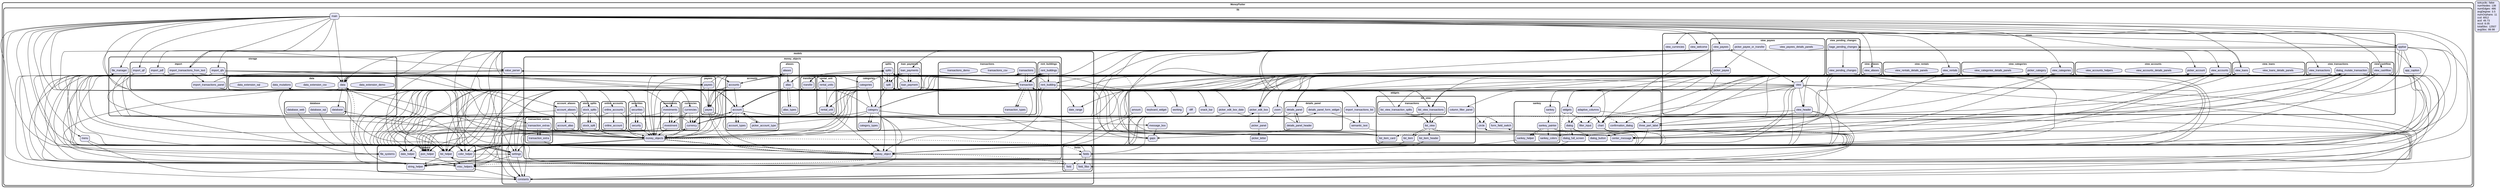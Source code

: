 digraph "" {
  graph [style=rounded fontname="Arial Black" fontsize=13 penwidth=2.6];
  node [shape=rect style="filled,rounded" fontname=Arial fontsize=15 fillcolor=Lavender penwidth=1.3];
  edge [penwidth=1.3];
  "/lib/menu.dart" [label="menu"];
  "/lib/models/date_range.dart" [label="date_range"];
  "/lib/models/money_objects/securities/securities.dart" [label="securities"];
  "/lib/models/money_objects/securities/security.dart" [label="security"];
  "/lib/models/money_objects/currencies/currencies.dart" [label="currencies"];
  "/lib/models/money_objects/currencies/currency.dart" [label="currency"];
  "/lib/models/money_objects/online_accounts/online_accounts.dart" [label="online_accounts"];
  "/lib/models/money_objects/online_accounts/online_account.dart" [label="online_account"];
  "/lib/models/money_objects/payees/payees.dart" [label="payees"];
  "/lib/models/money_objects/payees/payee.dart" [label="payee"];
  "/lib/models/money_objects/transaction_extras/transaction_extras.dart" [label="transaction_extras"];
  "/lib/models/money_objects/transaction_extras/transaction_extra.dart" [label="transaction_extra"];
  "/lib/models/money_objects/stock_splits/stock_split.dart" [label="stock_split"];
  "/lib/models/money_objects/stock_splits/stock_splits.dart" [label="stock_splits"];
  "/lib/models/money_objects/account_aliases/account_alias.dart" [label="account_alias"];
  "/lib/models/money_objects/account_aliases/account_aliases.dart" [label="account_aliases"];
  "/lib/models/money_objects/rent_buildings/rent_building.dart" [label="rent_building"];
  "/lib/models/money_objects/rent_buildings/rent_buildings.dart" [label="rent_buildings"];
  "/lib/models/money_objects/transfers/transfer.dart" [label="transfer"];
  "/lib/models/money_objects/loan_payments/loan_payment.dart" [label="loan_payment"];
  "/lib/models/money_objects/loan_payments/loan_payments.dart" [label="loan_payments"];
  "/lib/models/money_objects/money_objects.dart" [label="money_objects"];
  "/lib/models/money_objects/transactions/transactions.dart" [label="transactions"];
  "/lib/models/money_objects/transactions/transactions_csv.dart" [label="transactions_csv" shape=octagon];
  "/lib/models/money_objects/transactions/transactions_demo.dart" [label="transactions_demo" shape=octagon];
  "/lib/models/money_objects/transactions/transaction_types.dart" [label="transaction_types"];
  "/lib/models/money_objects/transactions/transaction.dart" [label="transaction"];
  "/lib/models/money_objects/accounts/accounts.dart" [label="accounts"];
  "/lib/models/money_objects/accounts/account.dart" [label="account"];
  "/lib/models/money_objects/accounts/picker_account_type.dart" [label="picker_account_type"];
  "/lib/models/money_objects/accounts/account_types.dart" [label="account_types"];
  "/lib/models/money_objects/aliases/alias.dart" [label="alias"];
  "/lib/models/money_objects/aliases/alias_types.dart" [label="alias_types"];
  "/lib/models/money_objects/aliases/aliases.dart" [label="aliases"];
  "/lib/models/money_objects/categories/category.dart" [label="category"];
  "/lib/models/money_objects/categories/category_types.dart" [label="category_types"];
  "/lib/models/money_objects/categories/categories.dart" [label="categories"];
  "/lib/models/money_objects/money_object.dart" [label="money_object"];
  "/lib/models/money_objects/rental_unit/rental_units.dart" [label="rental_units"];
  "/lib/models/money_objects/rental_unit/rental_unit.dart" [label="rental_unit"];
  "/lib/models/money_objects/splits/split.dart" [label="split"];
  "/lib/models/money_objects/splits/splits.dart" [label="splits"];
  "/lib/models/money_objects/investments/investments.dart" [label="investments"];
  "/lib/models/money_objects/investments/investment.dart" [label="investment"];
  "/lib/models/fields/field_filter.dart" [label="field_filter"];
  "/lib/models/fields/fields.dart" [label="fields"];
  "/lib/models/fields/field.dart" [label="field"];
  "/lib/models/value_parser.dart" [label="value_parser"];
  "/lib/models/constants.dart" [label="constants"];
  "/lib/models/settings.dart" [label="settings"];
  "/lib/storage/file_manager.dart" [label="file_manager"];
  "/lib/storage/database/database.dart" [label="database"];
  "/lib/storage/database/database_web.dart" [label="database_web"];
  "/lib/storage/database/database_sql.dart" [label="database_sql"];
  "/lib/storage/import/import_transactions_from_text.dart" [label="import_transactions_from_text"];
  "/lib/storage/import/import_pdf.dart" [label="import_pdf"];
  "/lib/storage/import/import_transactions_panel.dart" [label="import_transactions_panel"];
  "/lib/storage/import/import_qif.dart" [label="import_qif"];
  "/lib/storage/import/import_qfx.dart" [label="import_qfx"];
  "/lib/storage/data/data_extension_demo.dart" [label="data_extension_demo" shape=octagon];
  "/lib/storage/data/data.dart" [label="data"];
  "/lib/storage/data/data_extension_csv.dart" [label="data_extension_csv" shape=octagon];
  "/lib/storage/data/data_mutations.dart" [label="data_mutations"];
  "/lib/storage/data/data_extension_sql.dart" [label="data_extension_sql" shape=octagon];
  "/lib/main.dart" [label="main"];
  "/lib/app_caption.dart" [label="app_caption"];
  "/lib/views/view_loans/view_loans_details_panels.dart" [label="view_loans_details_panels" shape=octagon];
  "/lib/views/view_loans/view_loans.dart" [label="view_loans"];
  "/lib/views/view_accounts/picker_account.dart" [label="picker_account"];
  "/lib/views/view_accounts/view_accounts.dart" [label="view_accounts"];
  "/lib/views/view_accounts/view_accounts_details_panels.dart" [label="view_accounts_details_panels" shape=octagon];
  "/lib/views/view_accounts/view_accounts_helpers.dart" [label="view_accounts_helpers" shape=octagon];
  "/lib/views/view_aliases/view_aliases.dart" [label="view_aliases"];
  "/lib/views/view_transactions/dialog_mutate_transaction.dart" [label="dialog_mutate_transaction"];
  "/lib/views/view_transactions/view_transactions.dart" [label="view_transactions"];
  "/lib/views/view_welcome.dart" [label="view_welcome"];
  "/lib/views/view_payees/view_payees_details_panels.dart" [label="view_payees_details_panels" shape=octagon];
  "/lib/views/view_payees/view_payees.dart" [label="view_payees"];
  "/lib/views/view_payees/picker_payee_or_transfer.dart" [label="picker_payee_or_transfer"];
  "/lib/views/view_payees/picker_payee.dart" [label="picker_payee"];
  "/lib/views/view_pending_changes/view_pending_changes.dart" [label="view_pending_changes"];
  "/lib/views/view_pending_changes/bage_pending_changes.dart" [label="bage_pending_changes"];
  "/lib/views/view_header.dart" [label="view_header"];
  "/lib/views/view.dart" [label="view"];
  "/lib/views/view_categories/view_categories.dart" [label="view_categories"];
  "/lib/views/view_categories/picker_category.dart" [label="picker_category"];
  "/lib/views/view_categories/view_categories_details_panels.dart" [label="view_categories_details_panels" shape=octagon];
  "/lib/views/view_currencies.dart" [label="view_currencies"];
  "/lib/views/view_cashflow/view_cashflow.dart" [label="view_cashflow"];
  "/lib/views/view_rentals/view_rentals.dart" [label="view_rentals"];
  "/lib/views/view_rentals/view_rentals_details_panels.dart" [label="view_rentals_details_panels" shape=octagon];
  "/lib/helpers/string_helper.dart" [label="string_helper"];
  "/lib/helpers/json_helper.dart" [label="json_helper"];
  "/lib/helpers/date_helper.dart" [label="date_helper"];
  "/lib/helpers/list_helper.dart" [label="list_helper"];
  "/lib/helpers/file_systems.dart" [label="file_systems"];
  "/lib/helpers/color_helper.dart" [label="color_helper"];
  "/lib/helpers/misc_helpers.dart" [label="misc_helpers"];
  "/lib/widgets/details_panel/details_panel.dart" [label="details_panel"];
  "/lib/widgets/details_panel/details_panel_header.dart" [label="details_panel_header"];
  "/lib/widgets/details_panel/details_panel_form_widget.dart" [label="details_panel_form_widget"];
  "/lib/widgets/zoom.dart" [label="zoom"];
  "/lib/widgets/adaptive_columns.dart" [label="adaptive_columns"];
  "/lib/widgets/widgets.dart" [label="widgets"];
  "/lib/widgets/sankey/sankey_painter.dart" [label="sankey_painter"];
  "/lib/widgets/sankey/sankey.dart" [label="sankey"];
  "/lib/widgets/sankey/sankey_helper.dart" [label="sankey_helper"];
  "/lib/widgets/sankey/sankey_colors.dart" [label="sankey_colors"];
  "/lib/widgets/picker_edit_box_date.dart" [label="picker_edit_box_date"];
  "/lib/widgets/working.dart" [label="working"];
  "/lib/widgets/center_message.dart" [label="center_message"];
  "/lib/widgets/snack_bar.dart" [label="snack_bar"];
  "/lib/widgets/dialog.dart" [label="dialog"];
  "/lib/widgets/gaps.dart" [label="gaps"];
  "/lib/widgets/message_box.dart" [label="message_box"];
  "/lib/widgets/import_transactions_list.dart" [label="import_transactions_list"];
  "/lib/widgets/semantic_text.dart" [label="semantic_text"];
  "/lib/widgets/amount.dart" [label="amount"];
  "/lib/widgets/dialog_button.dart" [label="dialog_button"];
  "/lib/widgets/picker_letter.dart" [label="picker_letter"];
  "/lib/widgets/picker_edit_box.dart" [label="picker_edit_box"];
  "/lib/widgets/chart.dart" [label="chart"];
  "/lib/widgets/circle.dart" [label="circle"];
  "/lib/widgets/keyboard_widget.dart" [label="keyboard_widget"];
  "/lib/widgets/diff.dart" [label="diff"];
  "/lib/widgets/filter_input.dart" [label="filter_input"];
  "/lib/widgets/three_part_label.dart" [label="three_part_label"];
  "/lib/widgets/form_field_switch.dart" [label="form_field_switch"];
  "/lib/widgets/picker_panel.dart" [label="picker_panel"];
  "/lib/widgets/list_view/list_view.dart" [label="list_view"];
  "/lib/widgets/list_view/list_item_header.dart" [label="list_item_header"];
  "/lib/widgets/list_view/column_filter_panel.dart" [label="column_filter_panel"];
  "/lib/widgets/list_view/list_item_card.dart" [label="list_item_card"];
  "/lib/widgets/list_view/list_item.dart" [label="list_item"];
  "/lib/widgets/list_view/transactions/list_view_transactions.dart" [label="list_view_transactions"];
  "/lib/widgets/list_view/transactions/list_view_transaction_splits.dart" [label="list_view_transaction_splits"];
  "/lib/widgets/dialog_full_screen.dart" [label="dialog_full_screen"];
  "/lib/widgets/confirmation_dialog.dart" [label="confirmation_dialog"];
  "/lib/appbar.dart" [label="appbar"];
  subgraph "cluster~" {
    label="MoneyFlutter";
    subgraph "cluster~/lib" {
      label="lib";
      "/lib/menu.dart";
      "/lib/main.dart";
      "/lib/app_caption.dart";
      "/lib/appbar.dart";
      subgraph "cluster~/lib/models" {
        label="models";
        "/lib/models/date_range.dart";
        "/lib/models/value_parser.dart";
        "/lib/models/constants.dart";
        "/lib/models/settings.dart";
        subgraph "cluster~/lib/models/money_objects" {
          label="money_objects";
          "/lib/models/money_objects/money_objects.dart";
          "/lib/models/money_objects/money_object.dart";
          subgraph "cluster~/lib/models/money_objects/securities" {
            label="securities";
            "/lib/models/money_objects/securities/securities.dart";
            "/lib/models/money_objects/securities/security.dart";
          }
          subgraph "cluster~/lib/models/money_objects/currencies" {
            label="currencies";
            "/lib/models/money_objects/currencies/currencies.dart";
            "/lib/models/money_objects/currencies/currency.dart";
          }
          subgraph "cluster~/lib/models/money_objects/online_accounts" {
            label="online_accounts";
            "/lib/models/money_objects/online_accounts/online_accounts.dart";
            "/lib/models/money_objects/online_accounts/online_account.dart";
          }
          subgraph "cluster~/lib/models/money_objects/payees" {
            label="payees";
            "/lib/models/money_objects/payees/payees.dart";
            "/lib/models/money_objects/payees/payee.dart";
          }
          subgraph "cluster~/lib/models/money_objects/transaction_extras" {
            label="transaction_extras";
            "/lib/models/money_objects/transaction_extras/transaction_extras.dart";
            "/lib/models/money_objects/transaction_extras/transaction_extra.dart";
          }
          subgraph "cluster~/lib/models/money_objects/stock_splits" {
            label="stock_splits";
            "/lib/models/money_objects/stock_splits/stock_split.dart";
            "/lib/models/money_objects/stock_splits/stock_splits.dart";
          }
          subgraph "cluster~/lib/models/money_objects/account_aliases" {
            label="account_aliases";
            "/lib/models/money_objects/account_aliases/account_alias.dart";
            "/lib/models/money_objects/account_aliases/account_aliases.dart";
          }
          subgraph "cluster~/lib/models/money_objects/rent_buildings" {
            label="rent_buildings";
            "/lib/models/money_objects/rent_buildings/rent_building.dart";
            "/lib/models/money_objects/rent_buildings/rent_buildings.dart";
          }
          subgraph "cluster~/lib/models/money_objects/transfers" {
            label="transfers";
            "/lib/models/money_objects/transfers/transfer.dart";
          }
          subgraph "cluster~/lib/models/money_objects/loan_payments" {
            label="loan_payments";
            "/lib/models/money_objects/loan_payments/loan_payment.dart";
            "/lib/models/money_objects/loan_payments/loan_payments.dart";
          }
          subgraph "cluster~/lib/models/money_objects/transactions" {
            label="transactions";
            "/lib/models/money_objects/transactions/transactions.dart";
            "/lib/models/money_objects/transactions/transactions_csv.dart";
            "/lib/models/money_objects/transactions/transactions_demo.dart";
            "/lib/models/money_objects/transactions/transaction_types.dart";
            "/lib/models/money_objects/transactions/transaction.dart";
          }
          subgraph "cluster~/lib/models/money_objects/accounts" {
            label="accounts";
            "/lib/models/money_objects/accounts/accounts.dart";
            "/lib/models/money_objects/accounts/account.dart";
            "/lib/models/money_objects/accounts/picker_account_type.dart";
            "/lib/models/money_objects/accounts/account_types.dart";
          }
          subgraph "cluster~/lib/models/money_objects/aliases" {
            label="aliases";
            "/lib/models/money_objects/aliases/alias.dart";
            "/lib/models/money_objects/aliases/alias_types.dart";
            "/lib/models/money_objects/aliases/aliases.dart";
          }
          subgraph "cluster~/lib/models/money_objects/categories" {
            label="categories";
            "/lib/models/money_objects/categories/category.dart";
            "/lib/models/money_objects/categories/category_types.dart";
            "/lib/models/money_objects/categories/categories.dart";
          }
          subgraph "cluster~/lib/models/money_objects/rental_unit" {
            label="rental_unit";
            "/lib/models/money_objects/rental_unit/rental_units.dart";
            "/lib/models/money_objects/rental_unit/rental_unit.dart";
          }
          subgraph "cluster~/lib/models/money_objects/splits" {
            label="splits";
            "/lib/models/money_objects/splits/split.dart";
            "/lib/models/money_objects/splits/splits.dart";
          }
          subgraph "cluster~/lib/models/money_objects/investments" {
            label="investments";
            "/lib/models/money_objects/investments/investments.dart";
            "/lib/models/money_objects/investments/investment.dart";
          }
        }
        subgraph "cluster~/lib/models/fields" {
          label="fields";
          "/lib/models/fields/field_filter.dart";
          "/lib/models/fields/fields.dart";
          "/lib/models/fields/field.dart";
        }
      }
      subgraph "cluster~/lib/storage" {
        label="storage";
        "/lib/storage/file_manager.dart";
        subgraph "cluster~/lib/storage/database" {
          label="database";
          "/lib/storage/database/database.dart";
          "/lib/storage/database/database_web.dart";
          "/lib/storage/database/database_sql.dart";
        }
        subgraph "cluster~/lib/storage/import" {
          label="import";
          "/lib/storage/import/import_transactions_from_text.dart";
          "/lib/storage/import/import_pdf.dart";
          "/lib/storage/import/import_transactions_panel.dart";
          "/lib/storage/import/import_qif.dart";
          "/lib/storage/import/import_qfx.dart";
        }
        subgraph "cluster~/lib/storage/data" {
          label="data";
          "/lib/storage/data/data_extension_demo.dart";
          "/lib/storage/data/data.dart";
          "/lib/storage/data/data_extension_csv.dart";
          "/lib/storage/data/data_mutations.dart";
          "/lib/storage/data/data_extension_sql.dart";
        }
      }
      subgraph "cluster~/lib/views" {
        label="views";
        "/lib/views/view_welcome.dart";
        "/lib/views/view_header.dart";
        "/lib/views/view.dart";
        "/lib/views/view_currencies.dart";
        subgraph "cluster~/lib/views/view_loans" {
          label="view_loans";
          "/lib/views/view_loans/view_loans_details_panels.dart";
          "/lib/views/view_loans/view_loans.dart";
        }
        subgraph "cluster~/lib/views/view_accounts" {
          label="view_accounts";
          "/lib/views/view_accounts/picker_account.dart";
          "/lib/views/view_accounts/view_accounts.dart";
          "/lib/views/view_accounts/view_accounts_details_panels.dart";
          "/lib/views/view_accounts/view_accounts_helpers.dart";
        }
        subgraph "cluster~/lib/views/view_aliases" {
          label="view_aliases";
          "/lib/views/view_aliases/view_aliases.dart";
        }
        subgraph "cluster~/lib/views/view_transactions" {
          label="view_transactions";
          "/lib/views/view_transactions/dialog_mutate_transaction.dart";
          "/lib/views/view_transactions/view_transactions.dart";
        }
        subgraph "cluster~/lib/views/view_payees" {
          label="view_payees";
          "/lib/views/view_payees/view_payees_details_panels.dart";
          "/lib/views/view_payees/view_payees.dart";
          "/lib/views/view_payees/picker_payee_or_transfer.dart";
          "/lib/views/view_payees/picker_payee.dart";
        }
        subgraph "cluster~/lib/views/view_pending_changes" {
          label="view_pending_changes";
          "/lib/views/view_pending_changes/view_pending_changes.dart";
          "/lib/views/view_pending_changes/bage_pending_changes.dart";
        }
        subgraph "cluster~/lib/views/view_categories" {
          label="view_categories";
          "/lib/views/view_categories/view_categories.dart";
          "/lib/views/view_categories/picker_category.dart";
          "/lib/views/view_categories/view_categories_details_panels.dart";
        }
        subgraph "cluster~/lib/views/view_cashflow" {
          label="view_cashflow";
          "/lib/views/view_cashflow/view_cashflow.dart";
        }
        subgraph "cluster~/lib/views/view_rentals" {
          label="view_rentals";
          "/lib/views/view_rentals/view_rentals.dart";
          "/lib/views/view_rentals/view_rentals_details_panels.dart";
        }
      }
      subgraph "cluster~/lib/helpers" {
        label="helpers";
        "/lib/helpers/string_helper.dart";
        "/lib/helpers/json_helper.dart";
        "/lib/helpers/date_helper.dart";
        "/lib/helpers/list_helper.dart";
        "/lib/helpers/file_systems.dart";
        "/lib/helpers/color_helper.dart";
        "/lib/helpers/misc_helpers.dart";
      }
      subgraph "cluster~/lib/widgets" {
        label="widgets";
        "/lib/widgets/zoom.dart";
        "/lib/widgets/adaptive_columns.dart";
        "/lib/widgets/widgets.dart";
        "/lib/widgets/picker_edit_box_date.dart";
        "/lib/widgets/working.dart";
        "/lib/widgets/center_message.dart";
        "/lib/widgets/snack_bar.dart";
        "/lib/widgets/dialog.dart";
        "/lib/widgets/gaps.dart";
        "/lib/widgets/message_box.dart";
        "/lib/widgets/import_transactions_list.dart";
        "/lib/widgets/semantic_text.dart";
        "/lib/widgets/amount.dart";
        "/lib/widgets/dialog_button.dart";
        "/lib/widgets/picker_letter.dart";
        "/lib/widgets/picker_edit_box.dart";
        "/lib/widgets/chart.dart";
        "/lib/widgets/circle.dart";
        "/lib/widgets/keyboard_widget.dart";
        "/lib/widgets/diff.dart";
        "/lib/widgets/filter_input.dart";
        "/lib/widgets/three_part_label.dart";
        "/lib/widgets/form_field_switch.dart";
        "/lib/widgets/picker_panel.dart";
        "/lib/widgets/dialog_full_screen.dart";
        "/lib/widgets/confirmation_dialog.dart";
        subgraph "cluster~/lib/widgets/details_panel" {
          label="details_panel";
          "/lib/widgets/details_panel/details_panel.dart";
          "/lib/widgets/details_panel/details_panel_header.dart";
          "/lib/widgets/details_panel/details_panel_form_widget.dart";
        }
        subgraph "cluster~/lib/widgets/sankey" {
          label="sankey";
          "/lib/widgets/sankey/sankey_painter.dart";
          "/lib/widgets/sankey/sankey.dart";
          "/lib/widgets/sankey/sankey_helper.dart";
          "/lib/widgets/sankey/sankey_colors.dart";
        }
        subgraph "cluster~/lib/widgets/list_view" {
          label="list_view";
          "/lib/widgets/list_view/list_view.dart";
          "/lib/widgets/list_view/list_item_header.dart";
          "/lib/widgets/list_view/column_filter_panel.dart";
          "/lib/widgets/list_view/list_item_card.dart";
          "/lib/widgets/list_view/list_item.dart";
          subgraph "cluster~/lib/widgets/list_view/transactions" {
            label="transactions";
            "/lib/widgets/list_view/transactions/list_view_transactions.dart";
            "/lib/widgets/list_view/transactions/list_view_transaction_splits.dart";
          }
        }
      }
    }
  }
  "/lib/menu.dart" -> "/lib/helpers/color_helper.dart";
  "/lib/menu.dart" -> "/lib/models/constants.dart";
  "/lib/menu.dart" -> "/lib/models/settings.dart";
  "/lib/models/money_objects/securities/securities.dart" -> "/lib/helpers/json_helper.dart";
  "/lib/models/money_objects/securities/securities.dart" -> "/lib/models/money_objects/money_objects.dart";
  "/lib/models/money_objects/securities/securities.dart" -> "/lib/models/money_objects/securities/security.dart";
  "/lib/models/money_objects/securities/securities.dart" -> "/lib/models/money_objects/securities/security.dart" [style=dashed];
  "/lib/models/money_objects/securities/security.dart" -> "/lib/helpers/json_helper.dart";
  "/lib/models/money_objects/securities/security.dart" -> "/lib/models/money_objects/money_objects.dart";
  "/lib/models/money_objects/currencies/currencies.dart" -> "/lib/helpers/json_helper.dart";
  "/lib/models/money_objects/currencies/currencies.dart" -> "/lib/models/money_objects/currencies/currency.dart";
  "/lib/models/money_objects/currencies/currencies.dart" -> "/lib/models/money_objects/money_objects.dart";
  "/lib/models/money_objects/currencies/currencies.dart" -> "/lib/models/money_objects/currencies/currency.dart" [style=dashed];
  "/lib/models/money_objects/currencies/currency.dart" -> "/lib/helpers/string_helper.dart";
  "/lib/models/money_objects/currencies/currency.dart" -> "/lib/models/constants.dart";
  "/lib/models/money_objects/currencies/currency.dart" -> "/lib/storage/data/data.dart";
  "/lib/models/money_objects/currencies/currency.dart" -> "/lib/models/money_objects/money_objects.dart";
  "/lib/models/money_objects/online_accounts/online_accounts.dart" -> "/lib/helpers/json_helper.dart";
  "/lib/models/money_objects/online_accounts/online_accounts.dart" -> "/lib/models/money_objects/money_objects.dart";
  "/lib/models/money_objects/online_accounts/online_accounts.dart" -> "/lib/models/money_objects/online_accounts/online_account.dart";
  "/lib/models/money_objects/online_accounts/online_account.dart" -> "/lib/helpers/json_helper.dart";
  "/lib/models/money_objects/online_accounts/online_account.dart" -> "/lib/models/money_objects/money_objects.dart";
  "/lib/models/money_objects/payees/payees.dart" -> "/lib/helpers/list_helper.dart";
  "/lib/models/money_objects/payees/payees.dart" -> "/lib/models/money_objects/money_objects.dart";
  "/lib/models/money_objects/payees/payees.dart" -> "/lib/models/money_objects/payees/payee.dart";
  "/lib/models/money_objects/payees/payees.dart" -> "/lib/models/money_objects/transactions/transaction.dart";
  "/lib/models/money_objects/payees/payees.dart" -> "/lib/storage/data/data.dart";
  "/lib/models/money_objects/payees/payee.dart" -> "/lib/helpers/string_helper.dart";
  "/lib/models/money_objects/payees/payee.dart" -> "/lib/models/money_objects/currencies/currency.dart";
  "/lib/models/money_objects/payees/payee.dart" -> "/lib/models/money_objects/money_object.dart";
  "/lib/models/money_objects/payees/payee.dart" -> "/lib/widgets/list_view/list_item_card.dart";
  "/lib/models/money_objects/payees/payee.dart" -> "/lib/models/money_objects/money_object.dart" [style=dashed];
  "/lib/models/money_objects/transaction_extras/transaction_extras.dart" -> "/lib/helpers/json_helper.dart";
  "/lib/models/money_objects/transaction_extras/transaction_extras.dart" -> "/lib/models/money_objects/money_objects.dart";
  "/lib/models/money_objects/transaction_extras/transaction_extras.dart" -> "/lib/models/money_objects/transaction_extras/transaction_extra.dart";
  "/lib/models/money_objects/transaction_extras/transaction_extras.dart" -> "/lib/models/money_objects/transaction_extras/transaction_extra.dart" [style=dashed];
  "/lib/models/money_objects/transaction_extras/transaction_extra.dart" -> "/lib/models/money_objects/money_object.dart";
  "/lib/models/money_objects/stock_splits/stock_split.dart" -> "/lib/helpers/json_helper.dart";
  "/lib/models/money_objects/stock_splits/stock_split.dart" -> "/lib/models/money_objects/money_objects.dart";
  "/lib/models/money_objects/stock_splits/stock_splits.dart" -> "/lib/helpers/json_helper.dart";
  "/lib/models/money_objects/stock_splits/stock_splits.dart" -> "/lib/models/money_objects/stock_splits/stock_split.dart";
  "/lib/models/money_objects/stock_splits/stock_splits.dart" -> "/lib/models/money_objects/money_objects.dart";
  "/lib/models/money_objects/stock_splits/stock_splits.dart" -> "/lib/models/money_objects/stock_splits/stock_split.dart" [style=dashed];
  "/lib/models/money_objects/account_aliases/account_alias.dart" -> "/lib/helpers/json_helper.dart";
  "/lib/models/money_objects/account_aliases/account_alias.dart" -> "/lib/models/money_objects/money_objects.dart";
  "/lib/models/money_objects/account_aliases/account_aliases.dart" -> "/lib/helpers/json_helper.dart";
  "/lib/models/money_objects/account_aliases/account_aliases.dart" -> "/lib/models/money_objects/account_aliases/account_alias.dart";
  "/lib/models/money_objects/account_aliases/account_aliases.dart" -> "/lib/models/money_objects/money_objects.dart";
  "/lib/models/money_objects/rent_buildings/rent_building.dart" -> "/lib/helpers/date_helper.dart";
  "/lib/models/money_objects/rent_buildings/rent_building.dart" -> "/lib/storage/data/data.dart";
  "/lib/models/money_objects/rent_buildings/rent_building.dart" -> "/lib/models/money_objects/currencies/currency.dart";
  "/lib/models/money_objects/rent_buildings/rent_building.dart" -> "/lib/models/money_objects/rental_unit/rental_unit.dart";
  "/lib/models/money_objects/rent_buildings/rent_building.dart" -> "/lib/models/date_range.dart";
  "/lib/models/money_objects/rent_buildings/rent_building.dart" -> "/lib/models/money_objects/money_object.dart";
  "/lib/models/money_objects/rent_buildings/rent_building.dart" -> "/lib/widgets/list_view/list_item_card.dart";
  "/lib/models/money_objects/rent_buildings/rent_buildings.dart" -> "/lib/storage/data/data.dart";
  "/lib/models/money_objects/rent_buildings/rent_buildings.dart" -> "/lib/models/money_objects/money_objects.dart";
  "/lib/models/money_objects/rent_buildings/rent_buildings.dart" -> "/lib/models/money_objects/rent_buildings/rent_building.dart";
  "/lib/models/money_objects/rent_buildings/rent_buildings.dart" -> "/lib/models/money_objects/rental_unit/rental_unit.dart";
  "/lib/models/money_objects/rent_buildings/rent_buildings.dart" -> "/lib/models/money_objects/transactions/transaction.dart";
  "/lib/models/money_objects/transfers/transfer.dart" -> "/lib/models/money_objects/accounts/account.dart";
  "/lib/models/money_objects/transfers/transfer.dart" -> "/lib/models/money_objects/splits/splits.dart";
  "/lib/models/money_objects/transfers/transfer.dart" -> "/lib/models/money_objects/transactions/transaction.dart";
  "/lib/models/money_objects/loan_payments/loan_payment.dart" -> "/lib/helpers/date_helper.dart";
  "/lib/models/money_objects/loan_payments/loan_payment.dart" -> "/lib/models/money_objects/accounts/account.dart";
  "/lib/models/money_objects/loan_payments/loan_payment.dart" -> "/lib/models/money_objects/currencies/currency.dart";
  "/lib/models/money_objects/loan_payments/loan_payment.dart" -> "/lib/models/money_objects/money_objects.dart";
  "/lib/models/money_objects/loan_payments/loan_payment.dart" -> "/lib/storage/data/data.dart";
  "/lib/models/money_objects/loan_payments/loan_payment.dart" -> "/lib/widgets/list_view/list_item_card.dart";
  "/lib/models/money_objects/loan_payments/loan_payments.dart" -> "/lib/storage/data/data.dart";
  "/lib/models/money_objects/loan_payments/loan_payments.dart" -> "/lib/models/money_objects/accounts/account.dart";
  "/lib/models/money_objects/loan_payments/loan_payments.dart" -> "/lib/models/money_objects/loan_payments/loan_payment.dart";
  "/lib/models/money_objects/loan_payments/loan_payments.dart" -> "/lib/models/money_objects/money_objects.dart";
  "/lib/models/money_objects/loan_payments/loan_payments.dart" -> "/lib/models/money_objects/loan_payments/loan_payment.dart" [style=dashed];
  "/lib/models/money_objects/money_objects.dart" -> "/lib/helpers/list_helper.dart";
  "/lib/models/money_objects/money_objects.dart" -> "/lib/models/money_objects/money_object.dart";
  "/lib/models/money_objects/money_objects.dart" -> "/lib/models/settings.dart";
  "/lib/models/money_objects/money_objects.dart" -> "/lib/storage/data/data.dart";
  "/lib/models/money_objects/money_objects.dart" -> "/lib/storage/database/database.dart";
  "/lib/models/money_objects/money_objects.dart" -> "/lib/widgets/diff.dart";
  "/lib/models/money_objects/money_objects.dart" -> "/lib/models/fields/fields.dart" [style=dashed];
  "/lib/models/money_objects/money_objects.dart" -> "/lib/models/money_objects/money_object.dart" [style=dashed];
  "/lib/models/money_objects/transactions/transactions.dart" -> "/lib/models/money_objects/accounts/account.dart";
  "/lib/models/money_objects/transactions/transactions.dart" -> "/lib/models/money_objects/money_objects.dart";
  "/lib/models/money_objects/transactions/transactions.dart" -> "/lib/models/money_objects/splits/split.dart";
  "/lib/models/money_objects/transactions/transactions.dart" -> "/lib/models/money_objects/transactions/transaction.dart";
  "/lib/models/money_objects/transactions/transactions.dart" -> "/lib/models/money_objects/transfers/transfer.dart";
  "/lib/models/money_objects/transactions/transactions.dart" -> "/lib/storage/data/data.dart";
  "/lib/models/money_objects/transactions/transactions.dart" -> "/lib/models/money_objects/transactions/transaction.dart" [style=dashed];
  "/lib/models/money_objects/transactions/transaction.dart" -> "/lib/helpers/date_helper.dart";
  "/lib/models/money_objects/transactions/transaction.dart" -> "/lib/helpers/list_helper.dart";
  "/lib/models/money_objects/transactions/transaction.dart" -> "/lib/models/constants.dart";
  "/lib/models/money_objects/transactions/transaction.dart" -> "/lib/models/money_objects/accounts/account.dart";
  "/lib/models/money_objects/transactions/transaction.dart" -> "/lib/models/money_objects/categories/category.dart";
  "/lib/models/money_objects/transactions/transaction.dart" -> "/lib/models/money_objects/currencies/currency.dart";
  "/lib/models/money_objects/transactions/transaction.dart" -> "/lib/models/money_objects/investments/investment.dart";
  "/lib/models/money_objects/transactions/transaction.dart" -> "/lib/models/money_objects/investments/investments.dart";
  "/lib/models/money_objects/transactions/transaction.dart" -> "/lib/models/money_objects/payees/payee.dart";
  "/lib/models/money_objects/transactions/transaction.dart" -> "/lib/models/money_objects/transactions/transaction_types.dart";
  "/lib/models/money_objects/transactions/transaction.dart" -> "/lib/models/money_objects/transfers/transfer.dart";
  "/lib/models/money_objects/transactions/transaction.dart" -> "/lib/storage/data/data.dart";
  "/lib/models/money_objects/transactions/transaction.dart" -> "/lib/views/view_categories/picker_category.dart";
  "/lib/models/money_objects/transactions/transaction.dart" -> "/lib/views/view_payees/picker_payee_or_transfer.dart";
  "/lib/models/money_objects/transactions/transaction.dart" -> "/lib/widgets/list_view/list_item_card.dart";
  "/lib/models/money_objects/transactions/transaction.dart" -> "/lib/widgets/picker_edit_box_date.dart";
  "/lib/models/money_objects/transactions/transaction.dart" -> "/lib/models/money_objects/transactions/transaction_types.dart" [style=dashed];
  "/lib/models/money_objects/accounts/accounts.dart" -> "/lib/helpers/list_helper.dart";
  "/lib/models/money_objects/accounts/accounts.dart" -> "/lib/helpers/string_helper.dart";
  "/lib/models/money_objects/accounts/accounts.dart" -> "/lib/models/constants.dart";
  "/lib/models/money_objects/accounts/accounts.dart" -> "/lib/models/money_objects/accounts/account.dart";
  "/lib/models/money_objects/accounts/accounts.dart" -> "/lib/models/money_objects/money_objects.dart";
  "/lib/models/money_objects/accounts/accounts.dart" -> "/lib/models/money_objects/transactions/transaction.dart";
  "/lib/models/money_objects/accounts/accounts.dart" -> "/lib/models/settings.dart";
  "/lib/models/money_objects/accounts/accounts.dart" -> "/lib/storage/data/data.dart";
  "/lib/models/money_objects/accounts/account.dart" -> "/lib/helpers/date_helper.dart";
  "/lib/models/money_objects/accounts/account.dart" -> "/lib/helpers/list_helper.dart";
  "/lib/models/money_objects/accounts/account.dart" -> "/lib/models/constants.dart";
  "/lib/models/money_objects/accounts/account.dart" -> "/lib/models/money_objects/accounts/account_types.dart";
  "/lib/models/money_objects/accounts/account.dart" -> "/lib/models/money_objects/accounts/picker_account_type.dart";
  "/lib/models/money_objects/accounts/account.dart" -> "/lib/models/money_objects/currencies/currency.dart";
  "/lib/models/money_objects/accounts/account.dart" -> "/lib/models/money_objects/money_object.dart";
  "/lib/models/money_objects/accounts/account.dart" -> "/lib/storage/data/data.dart";
  "/lib/models/money_objects/accounts/account.dart" -> "/lib/widgets/list_view/list_item_card.dart";
  "/lib/models/money_objects/accounts/account.dart" -> "/lib/models/money_objects/accounts/account_types.dart" [style=dashed];
  "/lib/models/money_objects/accounts/picker_account_type.dart" -> "/lib/models/money_objects/accounts/account.dart";
  "/lib/models/money_objects/accounts/picker_account_type.dart" -> "/lib/widgets/picker_edit_box.dart";
  "/lib/models/money_objects/aliases/alias.dart" -> "/lib/helpers/json_helper.dart";
  "/lib/models/money_objects/aliases/alias.dart" -> "/lib/helpers/string_helper.dart";
  "/lib/models/money_objects/aliases/alias.dart" -> "/lib/models/money_objects/aliases/alias_types.dart";
  "/lib/models/money_objects/aliases/alias.dart" -> "/lib/models/money_objects/payees/payee.dart";
  "/lib/models/money_objects/aliases/alias.dart" -> "/lib/widgets/list_view/list_item_card.dart";
  "/lib/models/money_objects/aliases/alias.dart" -> "/lib/models/money_objects/aliases/alias_types.dart" [style=dashed];
  "/lib/models/money_objects/aliases/aliases.dart" -> "/lib/storage/data/data.dart";
  "/lib/models/money_objects/aliases/aliases.dart" -> "/lib/models/money_objects/aliases/alias.dart";
  "/lib/models/money_objects/aliases/aliases.dart" -> "/lib/models/money_objects/money_objects.dart";
  "/lib/models/money_objects/aliases/aliases.dart" -> "/lib/models/money_objects/payees/payee.dart";
  "/lib/models/money_objects/categories/category.dart" -> "/lib/helpers/color_helper.dart";
  "/lib/models/money_objects/categories/category.dart" -> "/lib/helpers/list_helper.dart";
  "/lib/models/money_objects/categories/category.dart" -> "/lib/storage/data/data.dart";
  "/lib/models/money_objects/categories/category.dart" -> "/lib/models/money_objects/categories/category_types.dart";
  "/lib/models/money_objects/categories/category.dart" -> "/lib/models/money_objects/currencies/currency.dart";
  "/lib/models/money_objects/categories/category.dart" -> "/lib/models/money_objects/money_object.dart";
  "/lib/models/money_objects/categories/category.dart" -> "/lib/widgets/circle.dart";
  "/lib/models/money_objects/categories/category.dart" -> "/lib/widgets/list_view/list_item_card.dart";
  "/lib/models/money_objects/categories/category.dart" -> "/lib/models/money_objects/categories/category_types.dart" [style=dashed];
  "/lib/models/money_objects/categories/categories.dart" -> "/lib/helpers/list_helper.dart";
  "/lib/models/money_objects/categories/categories.dart" -> "/lib/storage/data/data.dart";
  "/lib/models/money_objects/categories/categories.dart" -> "/lib/models/money_objects/categories/category.dart";
  "/lib/models/money_objects/categories/categories.dart" -> "/lib/models/money_objects/money_objects.dart";
  "/lib/models/money_objects/categories/categories.dart" -> "/lib/models/money_objects/transactions/transaction.dart";
  "/lib/models/money_objects/money_object.dart" -> "/lib/helpers/json_helper.dart";
  "/lib/models/money_objects/money_object.dart" -> "/lib/models/fields/fields.dart";
  "/lib/models/money_objects/money_object.dart" -> "/lib/storage/data/data.dart";
  "/lib/models/money_objects/money_object.dart" -> "/lib/helpers/misc_helpers.dart" [style=dashed];
  "/lib/models/money_objects/money_object.dart" -> "/lib/models/fields/field.dart" [style=dashed];
  "/lib/models/money_objects/rental_unit/rental_units.dart" -> "/lib/helpers/json_helper.dart";
  "/lib/models/money_objects/rental_unit/rental_units.dart" -> "/lib/models/money_objects/money_objects.dart";
  "/lib/models/money_objects/rental_unit/rental_units.dart" -> "/lib/models/money_objects/rental_unit/rental_unit.dart";
  "/lib/models/money_objects/rental_unit/rental_unit.dart" -> "/lib/helpers/json_helper.dart";
  "/lib/models/money_objects/rental_unit/rental_unit.dart" -> "/lib/models/money_objects/money_object.dart";
  "/lib/models/money_objects/splits/split.dart" -> "/lib/storage/data/data.dart";
  "/lib/models/money_objects/splits/split.dart" -> "/lib/models/money_objects/categories/category.dart";
  "/lib/models/money_objects/splits/split.dart" -> "/lib/models/money_objects/payees/payee.dart";
  "/lib/models/money_objects/splits/splits.dart" -> "/lib/helpers/json_helper.dart";
  "/lib/models/money_objects/splits/splits.dart" -> "/lib/models/money_objects/money_objects.dart";
  "/lib/models/money_objects/splits/splits.dart" -> "/lib/models/money_objects/splits/split.dart";
  "/lib/models/money_objects/splits/splits.dart" -> "/lib/models/money_objects/splits/split.dart" [style=dashed];
  "/lib/models/money_objects/investments/investments.dart" -> "/lib/helpers/json_helper.dart";
  "/lib/models/money_objects/investments/investments.dart" -> "/lib/models/money_objects/investments/investment.dart";
  "/lib/models/money_objects/investments/investments.dart" -> "/lib/models/money_objects/money_objects.dart";
  "/lib/models/money_objects/investments/investments.dart" -> "/lib/models/money_objects/investments/investment.dart" [style=dashed];
  "/lib/models/money_objects/investments/investment.dart" -> "/lib/helpers/json_helper.dart";
  "/lib/models/money_objects/investments/investment.dart" -> "/lib/models/money_objects/money_objects.dart";
  "/lib/models/fields/fields.dart" -> "/lib/helpers/color_helper.dart";
  "/lib/models/fields/fields.dart" -> "/lib/models/fields/field_filter.dart";
  "/lib/models/fields/fields.dart" -> "/lib/models/money_objects/money_object.dart";
  "/lib/models/fields/fields.dart" -> "/lib/widgets/circle.dart";
  "/lib/models/fields/fields.dart" -> "/lib/widgets/details_panel/details_panel_form_widget.dart";
  "/lib/models/fields/fields.dart" -> "/lib/widgets/form_field_switch.dart";
  "/lib/models/fields/fields.dart" -> "/lib/models/fields/field.dart" [style=dashed];
  "/lib/models/fields/field.dart" -> "/lib/helpers/date_helper.dart";
  "/lib/models/fields/field.dart" -> "/lib/helpers/list_helper.dart";
  "/lib/models/fields/field.dart" -> "/lib/helpers/string_helper.dart";
  "/lib/models/fields/field.dart" -> "/lib/models/constants.dart";
  "/lib/models/fields/field.dart" -> "/lib/models/money_objects/currencies/currency.dart";
  "/lib/models/fields/field.dart" -> "/lib/storage/data/data.dart";
  "/lib/models/value_parser.dart" -> "/lib/helpers/date_helper.dart";
  "/lib/models/value_parser.dart" -> "/lib/helpers/misc_helpers.dart";
  "/lib/models/value_parser.dart" -> "/lib/helpers/string_helper.dart";
  "/lib/models/value_parser.dart" -> "/lib/widgets/semantic_text.dart";
  "/lib/models/settings.dart" -> "/lib/helpers/misc_helpers.dart";
  "/lib/models/settings.dart" -> "/lib/models/constants.dart";
  "/lib/models/settings.dart" -> "/lib/models/money_objects/accounts/account.dart";
  "/lib/models/settings.dart" -> "/lib/storage/data/data.dart";
  "/lib/models/settings.dart" -> "/lib/storage/data/data_mutations.dart";
  "/lib/models/settings.dart" -> "/lib/storage/file_manager.dart";
  "/lib/storage/file_manager.dart" -> "/lib/helpers/file_systems.dart";
  "/lib/storage/file_manager.dart" -> "/lib/helpers/string_helper.dart";
  "/lib/storage/file_manager.dart" -> "/lib/models/settings.dart";
  "/lib/storage/database/database_web.dart" -> "/lib/helpers/json_helper.dart";
  "/lib/storage/database/database_sql.dart" -> "/lib/helpers/json_helper.dart";
  "/lib/storage/import/import_transactions_from_text.dart" -> "/lib/helpers/date_helper.dart";
  "/lib/storage/import/import_transactions_from_text.dart" -> "/lib/models/money_objects/accounts/account.dart";
  "/lib/storage/import/import_transactions_from_text.dart" -> "/lib/models/money_objects/payees/payee.dart";
  "/lib/storage/import/import_transactions_from_text.dart" -> "/lib/models/money_objects/transactions/transaction.dart";
  "/lib/storage/import/import_transactions_from_text.dart" -> "/lib/models/settings.dart";
  "/lib/storage/import/import_transactions_from_text.dart" -> "/lib/models/value_parser.dart";
  "/lib/storage/import/import_transactions_from_text.dart" -> "/lib/storage/data/data.dart";
  "/lib/storage/import/import_transactions_from_text.dart" -> "/lib/storage/import/import_transactions_panel.dart";
  "/lib/storage/import/import_transactions_from_text.dart" -> "/lib/widgets/dialog_button.dart";
  "/lib/storage/import/import_transactions_from_text.dart" -> "/lib/widgets/dialog_full_screen.dart";
  "/lib/storage/import/import_transactions_from_text.dart" -> "/lib/widgets/message_box.dart";
  "/lib/storage/import/import_pdf.dart" -> "/lib/helpers/misc_helpers.dart";
  "/lib/storage/import/import_pdf.dart" -> "/lib/storage/data/data.dart";
  "/lib/storage/import/import_transactions_panel.dart" -> "/lib/models/money_objects/accounts/account.dart";
  "/lib/storage/import/import_transactions_panel.dart" -> "/lib/models/value_parser.dart";
  "/lib/storage/import/import_transactions_panel.dart" -> "/lib/views/view_accounts/picker_account.dart";
  "/lib/storage/import/import_transactions_panel.dart" -> "/lib/widgets/gaps.dart";
  "/lib/storage/import/import_transactions_panel.dart" -> "/lib/widgets/import_transactions_list.dart";
  "/lib/storage/import/import_qif.dart" -> "/lib/helpers/json_helper.dart";
  "/lib/storage/import/import_qif.dart" -> "/lib/helpers/misc_helpers.dart";
  "/lib/storage/import/import_qif.dart" -> "/lib/helpers/string_helper.dart";
  "/lib/storage/import/import_qfx.dart" -> "/lib/helpers/date_helper.dart";
  "/lib/storage/import/import_qfx.dart" -> "/lib/helpers/string_helper.dart";
  "/lib/storage/import/import_qfx.dart" -> "/lib/models/money_objects/accounts/account.dart";
  "/lib/storage/import/import_qfx.dart" -> "/lib/models/money_objects/transactions/transaction.dart";
  "/lib/storage/import/import_qfx.dart" -> "/lib/storage/data/data.dart";
  "/lib/storage/import/import_qfx.dart" -> "/lib/widgets/snack_bar.dart";
  "/lib/storage/data/data.dart" -> "/lib/helpers/file_systems.dart";
  "/lib/storage/data/data.dart" -> "/lib/helpers/json_helper.dart";
  "/lib/storage/data/data.dart" -> "/lib/helpers/string_helper.dart";
  "/lib/storage/data/data.dart" -> "/lib/models/money_objects/account_aliases/account_aliases.dart";
  "/lib/storage/data/data.dart" -> "/lib/models/money_objects/accounts/accounts.dart";
  "/lib/storage/data/data.dart" -> "/lib/models/money_objects/aliases/aliases.dart";
  "/lib/storage/data/data.dart" -> "/lib/models/money_objects/categories/categories.dart";
  "/lib/storage/data/data.dart" -> "/lib/models/money_objects/currencies/currencies.dart";
  "/lib/storage/data/data.dart" -> "/lib/models/money_objects/investments/investments.dart";
  "/lib/storage/data/data.dart" -> "/lib/models/money_objects/loan_payments/loan_payments.dart";
  "/lib/storage/data/data.dart" -> "/lib/models/money_objects/money_objects.dart";
  "/lib/storage/data/data.dart" -> "/lib/models/money_objects/online_accounts/online_accounts.dart";
  "/lib/storage/data/data.dart" -> "/lib/models/money_objects/payees/payees.dart";
  "/lib/storage/data/data.dart" -> "/lib/models/money_objects/rent_buildings/rent_buildings.dart";
  "/lib/storage/data/data.dart" -> "/lib/models/money_objects/rental_unit/rental_units.dart";
  "/lib/storage/data/data.dart" -> "/lib/models/money_objects/securities/securities.dart";
  "/lib/storage/data/data.dart" -> "/lib/models/money_objects/splits/splits.dart";
  "/lib/storage/data/data.dart" -> "/lib/models/money_objects/stock_splits/stock_splits.dart";
  "/lib/storage/data/data.dart" -> "/lib/models/money_objects/transaction_extras/transaction_extras.dart";
  "/lib/storage/data/data.dart" -> "/lib/models/money_objects/transactions/transactions.dart";
  "/lib/storage/data/data.dart" -> "/lib/models/settings.dart";
  "/lib/storage/data/data.dart" -> "/lib/storage/database/database.dart";
  "/lib/storage/data/data.dart" -> "/lib/widgets/snack_bar.dart";
  "/lib/storage/data/data.dart" -> "/lib/helpers/json_helper.dart" [style=dashed];
  "/lib/main.dart" -> "/lib/appbar.dart";
  "/lib/main.dart" -> "/lib/helpers/color_helper.dart";
  "/lib/main.dart" -> "/lib/helpers/date_helper.dart";
  "/lib/main.dart" -> "/lib/helpers/file_systems.dart";
  "/lib/main.dart" -> "/lib/helpers/misc_helpers.dart";
  "/lib/main.dart" -> "/lib/menu.dart";
  "/lib/main.dart" -> "/lib/models/constants.dart";
  "/lib/main.dart" -> "/lib/models/settings.dart";
  "/lib/main.dart" -> "/lib/storage/data/data.dart";
  "/lib/main.dart" -> "/lib/storage/file_manager.dart";
  "/lib/main.dart" -> "/lib/storage/import/import_pdf.dart";
  "/lib/main.dart" -> "/lib/storage/import/import_qfx.dart";
  "/lib/main.dart" -> "/lib/storage/import/import_qif.dart";
  "/lib/main.dart" -> "/lib/storage/import/import_transactions_from_text.dart";
  "/lib/main.dart" -> "/lib/views/view_accounts/view_accounts.dart";
  "/lib/main.dart" -> "/lib/views/view_aliases/view_aliases.dart";
  "/lib/main.dart" -> "/lib/views/view_cashflow/view_cashflow.dart";
  "/lib/main.dart" -> "/lib/views/view_categories/view_categories.dart";
  "/lib/main.dart" -> "/lib/views/view_loans/view_loans.dart";
  "/lib/main.dart" -> "/lib/views/view_payees/view_payees.dart";
  "/lib/main.dart" -> "/lib/views/view_rentals/view_rentals.dart";
  "/lib/main.dart" -> "/lib/views/view_transactions/view_transactions.dart";
  "/lib/main.dart" -> "/lib/views/view_welcome.dart";
  "/lib/main.dart" -> "/lib/widgets/keyboard_widget.dart";
  "/lib/main.dart" -> "/lib/widgets/snack_bar.dart";
  "/lib/main.dart" -> "/lib/widgets/working.dart";
  "/lib/app_caption.dart" -> "/lib/models/settings.dart";
  "/lib/app_caption.dart" -> "/lib/views/view_pending_changes/bage_pending_changes.dart";
  "/lib/views/view_loans/view_loans.dart" -> "/lib/helpers/list_helper.dart";
  "/lib/views/view_loans/view_loans.dart" -> "/lib/storage/data/data.dart";
  "/lib/views/view_loans/view_loans.dart" -> "/lib/models/money_objects/loan_payments/loan_payments.dart";
  "/lib/views/view_loans/view_loans.dart" -> "/lib/models/money_objects/money_object.dart";
  "/lib/views/view_loans/view_loans.dart" -> "/lib/models/money_objects/transactions/transaction.dart";
  "/lib/views/view_loans/view_loans.dart" -> "/lib/widgets/center_message.dart";
  "/lib/views/view_loans/view_loans.dart" -> "/lib/widgets/chart.dart";
  "/lib/views/view_loans/view_loans.dart" -> "/lib/views/view.dart";
  "/lib/views/view_loans/view_loans.dart" -> "/lib/widgets/list_view/transactions/list_view_transactions.dart";
  "/lib/views/view_accounts/picker_account.dart" -> "/lib/models/money_objects/accounts/account.dart";
  "/lib/views/view_accounts/picker_account.dart" -> "/lib/storage/data/data.dart";
  "/lib/views/view_accounts/picker_account.dart" -> "/lib/widgets/picker_edit_box.dart";
  "/lib/views/view_accounts/view_accounts.dart" -> "/lib/helpers/list_helper.dart";
  "/lib/views/view_accounts/view_accounts.dart" -> "/lib/models/constants.dart";
  "/lib/views/view_accounts/view_accounts.dart" -> "/lib/models/money_objects/accounts/accounts.dart";
  "/lib/views/view_accounts/view_accounts.dart" -> "/lib/storage/data/data.dart";
  "/lib/views/view_accounts/view_accounts.dart" -> "/lib/models/money_objects/accounts/account.dart";
  "/lib/views/view_accounts/view_accounts.dart" -> "/lib/models/money_objects/currencies/currency.dart";
  "/lib/views/view_accounts/view_accounts.dart" -> "/lib/models/money_objects/money_object.dart";
  "/lib/views/view_accounts/view_accounts.dart" -> "/lib/models/settings.dart";
  "/lib/views/view_accounts/view_accounts.dart" -> "/lib/models/money_objects/transactions/transaction.dart";
  "/lib/views/view_accounts/view_accounts.dart" -> "/lib/widgets/center_message.dart";
  "/lib/views/view_accounts/view_accounts.dart" -> "/lib/widgets/details_panel/details_panel.dart";
  "/lib/views/view_accounts/view_accounts.dart" -> "/lib/widgets/three_part_label.dart";
  "/lib/views/view_accounts/view_accounts.dart" -> "/lib/widgets/list_view/transactions/list_view_transactions.dart";
  "/lib/views/view_accounts/view_accounts.dart" -> "/lib/widgets/chart.dart";
  "/lib/views/view_accounts/view_accounts.dart" -> "/lib/views/view.dart";
  "/lib/views/view_aliases/view_aliases.dart" -> "/lib/helpers/list_helper.dart";
  "/lib/views/view_aliases/view_aliases.dart" -> "/lib/models/money_objects/money_object.dart";
  "/lib/views/view_aliases/view_aliases.dart" -> "/lib/storage/data/data.dart";
  "/lib/views/view_aliases/view_aliases.dart" -> "/lib/models/money_objects/aliases/alias.dart";
  "/lib/views/view_aliases/view_aliases.dart" -> "/lib/models/money_objects/transactions/transaction.dart";
  "/lib/views/view_aliases/view_aliases.dart" -> "/lib/views/view.dart";
  "/lib/views/view_aliases/view_aliases.dart" -> "/lib/widgets/center_message.dart";
  "/lib/views/view_aliases/view_aliases.dart" -> "/lib/widgets/list_view/transactions/list_view_transactions.dart";
  "/lib/views/view_transactions/dialog_mutate_transaction.dart" -> "/lib/models/money_objects/money_object.dart";
  "/lib/views/view_transactions/dialog_mutate_transaction.dart" -> "/lib/models/money_objects/transactions/transaction.dart";
  "/lib/views/view_transactions/dialog_mutate_transaction.dart" -> "/lib/storage/data/data.dart";
  "/lib/views/view_transactions/dialog_mutate_transaction.dart" -> "/lib/widgets/confirmation_dialog.dart";
  "/lib/views/view_transactions/dialog_mutate_transaction.dart" -> "/lib/widgets/dialog_button.dart";
  "/lib/views/view_transactions/dialog_mutate_transaction.dart" -> "/lib/widgets/dialog_full_screen.dart";
  "/lib/views/view_transactions/view_transactions.dart" -> "/lib/helpers/list_helper.dart";
  "/lib/views/view_transactions/view_transactions.dart" -> "/lib/helpers/string_helper.dart";
  "/lib/views/view_transactions/view_transactions.dart" -> "/lib/models/money_objects/money_object.dart";
  "/lib/views/view_transactions/view_transactions.dart" -> "/lib/storage/data/data.dart";
  "/lib/views/view_transactions/view_transactions.dart" -> "/lib/models/date_range.dart";
  "/lib/views/view_transactions/view_transactions.dart" -> "/lib/models/money_objects/transactions/transaction.dart";
  "/lib/views/view_transactions/view_transactions.dart" -> "/lib/widgets/list_view/transactions/list_view_transaction_splits.dart";
  "/lib/views/view_transactions/view_transactions.dart" -> "/lib/views/view.dart";
  "/lib/views/view_transactions/view_transactions.dart" -> "/lib/widgets/widgets.dart";
  "/lib/views/view_welcome.dart" -> "/lib/helpers/color_helper.dart";
  "/lib/views/view_welcome.dart" -> "/lib/widgets/gaps.dart";
  "/lib/views/view_payees/view_payees.dart" -> "/lib/helpers/list_helper.dart";
  "/lib/views/view_payees/view_payees.dart" -> "/lib/storage/data/data.dart";
  "/lib/views/view_payees/view_payees.dart" -> "/lib/models/money_objects/payees/payee.dart";
  "/lib/views/view_payees/view_payees.dart" -> "/lib/models/money_objects/transactions/transaction.dart";
  "/lib/views/view_payees/view_payees.dart" -> "/lib/widgets/center_message.dart";
  "/lib/views/view_payees/view_payees.dart" -> "/lib/widgets/chart.dart";
  "/lib/views/view_payees/view_payees.dart" -> "/lib/views/view.dart";
  "/lib/views/view_payees/view_payees.dart" -> "/lib/widgets/list_view/transactions/list_view_transactions.dart";
  "/lib/views/view_payees/picker_payee_or_transfer.dart" -> "/lib/models/money_objects/accounts/account.dart";
  "/lib/views/view_payees/picker_payee_or_transfer.dart" -> "/lib/models/money_objects/payees/payee.dart";
  "/lib/views/view_payees/picker_payee_or_transfer.dart" -> "/lib/views/view_accounts/picker_account.dart";
  "/lib/views/view_payees/picker_payee_or_transfer.dart" -> "/lib/views/view_payees/picker_payee.dart";
  "/lib/views/view_payees/picker_payee_or_transfer.dart" -> "/lib/widgets/gaps.dart";
  "/lib/views/view_payees/picker_payee.dart" -> "/lib/storage/data/data.dart";
  "/lib/views/view_payees/picker_payee.dart" -> "/lib/models/money_objects/payees/payee.dart";
  "/lib/views/view_payees/picker_payee.dart" -> "/lib/widgets/picker_edit_box.dart";
  "/lib/views/view_pending_changes/view_pending_changes.dart" -> "/lib/models/money_objects/money_object.dart";
  "/lib/views/view_pending_changes/view_pending_changes.dart" -> "/lib/storage/data/data.dart";
  "/lib/views/view_pending_changes/view_pending_changes.dart" -> "/lib/widgets/dialog.dart";
  "/lib/views/view_pending_changes/bage_pending_changes.dart" -> "/lib/models/settings.dart";
  "/lib/views/view_pending_changes/bage_pending_changes.dart" -> "/lib/views/view_pending_changes/view_pending_changes.dart";
  "/lib/views/view_header.dart" -> "/lib/helpers/color_helper.dart";
  "/lib/views/view_header.dart" -> "/lib/helpers/string_helper.dart";
  "/lib/views/view_header.dart" -> "/lib/models/settings.dart";
  "/lib/views/view_header.dart" -> "/lib/widgets/filter_input.dart";
  "/lib/views/view_header.dart" -> "/lib/widgets/three_part_label.dart";
  "/lib/views/view.dart" -> "/lib/helpers/color_helper.dart";
  "/lib/views/view.dart" -> "/lib/helpers/list_helper.dart";
  "/lib/views/view.dart" -> "/lib/models/constants.dart";
  "/lib/views/view.dart" -> "/lib/models/money_objects/currencies/currency.dart";
  "/lib/views/view.dart" -> "/lib/models/settings.dart";
  "/lib/views/view.dart" -> "/lib/storage/data/data.dart";
  "/lib/views/view.dart" -> "/lib/views/view_header.dart";
  "/lib/views/view.dart" -> "/lib/widgets/adaptive_columns.dart";
  "/lib/views/view.dart" -> "/lib/widgets/details_panel/details_panel.dart";
  "/lib/views/view.dart" -> "/lib/widgets/dialog_button.dart";
  "/lib/views/view.dart" -> "/lib/widgets/list_view/column_filter_panel.dart";
  "/lib/views/view.dart" -> "/lib/widgets/list_view/list_view.dart";
  "/lib/views/view.dart" -> "/lib/widgets/widgets.dart";
  "/lib/views/view.dart" -> "/lib/models/fields/field_filter.dart";
  "/lib/views/view_categories/view_categories.dart" -> "/lib/helpers/list_helper.dart";
  "/lib/views/view_categories/view_categories.dart" -> "/lib/models/money_objects/money_object.dart";
  "/lib/views/view_categories/view_categories.dart" -> "/lib/storage/data/data.dart";
  "/lib/views/view_categories/view_categories.dart" -> "/lib/models/money_objects/categories/category.dart";
  "/lib/views/view_categories/view_categories.dart" -> "/lib/models/money_objects/currencies/currency.dart";
  "/lib/views/view_categories/view_categories.dart" -> "/lib/models/money_objects/transactions/transaction.dart";
  "/lib/views/view_categories/view_categories.dart" -> "/lib/widgets/center_message.dart";
  "/lib/views/view_categories/view_categories.dart" -> "/lib/widgets/three_part_label.dart";
  "/lib/views/view_categories/view_categories.dart" -> "/lib/widgets/chart.dart";
  "/lib/views/view_categories/view_categories.dart" -> "/lib/views/view.dart";
  "/lib/views/view_categories/view_categories.dart" -> "/lib/widgets/list_view/transactions/list_view_transactions.dart";
  "/lib/views/view_categories/picker_category.dart" -> "/lib/storage/data/data.dart";
  "/lib/views/view_categories/picker_category.dart" -> "/lib/models/money_objects/categories/category.dart";
  "/lib/views/view_categories/picker_category.dart" -> "/lib/widgets/picker_edit_box.dart";
  "/lib/views/view_currencies.dart" -> "/lib/helpers/color_helper.dart";
  "/lib/views/view_currencies.dart" -> "/lib/storage/data/data.dart";
  "/lib/views/view_currencies.dart" -> "/lib/models/money_objects/currencies/currency.dart";
  "/lib/views/view_currencies.dart" -> "/lib/widgets/dialog.dart";
  "/lib/views/view_cashflow/view_cashflow.dart" -> "/lib/helpers/misc_helpers.dart";
  "/lib/views/view_cashflow/view_cashflow.dart" -> "/lib/models/settings.dart";
  "/lib/views/view_cashflow/view_cashflow.dart" -> "/lib/storage/data/data.dart";
  "/lib/views/view_cashflow/view_cashflow.dart" -> "/lib/models/money_objects/accounts/account.dart";
  "/lib/views/view_cashflow/view_cashflow.dart" -> "/lib/models/money_objects/categories/category.dart";
  "/lib/views/view_cashflow/view_cashflow.dart" -> "/lib/models/money_objects/transactions/transaction.dart";
  "/lib/views/view_cashflow/view_cashflow.dart" -> "/lib/views/view_header.dart";
  "/lib/views/view_cashflow/view_cashflow.dart" -> "/lib/widgets/sankey/sankey_colors.dart";
  "/lib/views/view_cashflow/view_cashflow.dart" -> "/lib/widgets/sankey/sankey.dart";
  "/lib/views/view_cashflow/view_cashflow.dart" -> "/lib/views/view.dart";
  "/lib/views/view_rentals/view_rentals.dart" -> "/lib/helpers/list_helper.dart";
  "/lib/views/view_rentals/view_rentals.dart" -> "/lib/storage/data/data.dart";
  "/lib/views/view_rentals/view_rentals.dart" -> "/lib/models/money_objects/money_object.dart";
  "/lib/views/view_rentals/view_rentals.dart" -> "/lib/models/money_objects/rent_buildings/rent_building.dart";
  "/lib/views/view_rentals/view_rentals.dart" -> "/lib/models/money_objects/rental_unit/rental_unit.dart";
  "/lib/views/view_rentals/view_rentals.dart" -> "/lib/models/money_objects/splits/split.dart";
  "/lib/views/view_rentals/view_rentals.dart" -> "/lib/models/money_objects/transactions/transaction.dart";
  "/lib/views/view_rentals/view_rentals.dart" -> "/lib/widgets/center_message.dart";
  "/lib/views/view_rentals/view_rentals.dart" -> "/lib/widgets/chart.dart";
  "/lib/views/view_rentals/view_rentals.dart" -> "/lib/views/view.dart";
  "/lib/views/view_rentals/view_rentals.dart" -> "/lib/widgets/list_view/transactions/list_view_transactions.dart";
  "/lib/helpers/json_helper.dart" -> "/lib/helpers/misc_helpers.dart";
  "/lib/helpers/list_helper.dart" -> "/lib/helpers/misc_helpers.dart";
  "/lib/helpers/list_helper.dart" -> "/lib/helpers/string_helper.dart";
  "/lib/helpers/color_helper.dart" -> "/lib/models/settings.dart";
  "/lib/helpers/misc_helpers.dart" -> "/lib/models/constants.dart";
  "/lib/widgets/details_panel/details_panel.dart" -> "/lib/helpers/color_helper.dart";
  "/lib/widgets/details_panel/details_panel.dart" -> "/lib/widgets/details_panel/details_panel_header.dart";
  "/lib/widgets/details_panel/details_panel_header.dart" -> "/lib/models/money_objects/currencies/currency.dart";
  "/lib/widgets/details_panel/details_panel_header.dart" -> "/lib/widgets/details_panel/details_panel.dart";
  "/lib/widgets/details_panel/details_panel_header.dart" -> "/lib/widgets/gaps.dart";
  "/lib/widgets/details_panel/details_panel_form_widget.dart" -> "/lib/widgets/form_field_switch.dart";
  "/lib/widgets/zoom.dart" -> "/lib/models/settings.dart";
  "/lib/widgets/adaptive_columns.dart" -> "/lib/helpers/misc_helpers.dart";
  "/lib/widgets/widgets.dart" -> "/lib/widgets/center_message.dart" [style=dashed];
  "/lib/widgets/widgets.dart" -> "/lib/widgets/chart.dart" [style=dashed];
  "/lib/widgets/widgets.dart" -> "/lib/widgets/circle.dart" [style=dashed];
  "/lib/widgets/widgets.dart" -> "/lib/widgets/confirmation_dialog.dart" [style=dashed];
  "/lib/widgets/widgets.dart" -> "/lib/widgets/dialog.dart" [style=dashed];
  "/lib/widgets/widgets.dart" -> "/lib/widgets/filter_input.dart" [style=dashed];
  "/lib/widgets/widgets.dart" -> "/lib/widgets/three_part_label.dart" [style=dashed];
  "/lib/widgets/sankey/sankey_painter.dart" -> "/lib/helpers/string_helper.dart";
  "/lib/widgets/sankey/sankey_painter.dart" -> "/lib/models/constants.dart";
  "/lib/widgets/sankey/sankey_painter.dart" -> "/lib/widgets/sankey/sankey_colors.dart";
  "/lib/widgets/sankey/sankey_painter.dart" -> "/lib/widgets/sankey/sankey_helper.dart";
  "/lib/widgets/sankey/sankey_painter.dart" -> "/lib/widgets/sankey/sankey_helper.dart" [style=dashed];
  "/lib/widgets/sankey/sankey.dart" -> "/lib/widgets/sankey/sankey_painter.dart" [style=dashed];
  "/lib/widgets/sankey/sankey_helper.dart" -> "/lib/models/constants.dart";
  "/lib/widgets/picker_edit_box_date.dart" -> "/lib/helpers/date_helper.dart";
  "/lib/widgets/picker_edit_box_date.dart" -> "/lib/widgets/list_view/list_view.dart";
  "/lib/widgets/dialog.dart" -> "/lib/helpers/misc_helpers.dart";
  "/lib/widgets/dialog.dart" -> "/lib/widgets/dialog_button.dart";
  "/lib/widgets/dialog.dart" -> "/lib/widgets/dialog_full_screen.dart";
  "/lib/widgets/message_box.dart" -> "/lib/widgets/gaps.dart";
  "/lib/widgets/import_transactions_list.dart" -> "/lib/models/value_parser.dart";
  "/lib/widgets/import_transactions_list.dart" -> "/lib/widgets/semantic_text.dart";
  "/lib/widgets/semantic_text.dart" -> "/lib/helpers/color_helper.dart";
  "/lib/widgets/amount.dart" -> "/lib/models/money_objects/currencies/currency.dart";
  "/lib/widgets/picker_edit_box.dart" -> "/lib/helpers/color_helper.dart";
  "/lib/widgets/picker_edit_box.dart" -> "/lib/widgets/picker_panel.dart";
  "/lib/widgets/chart.dart" -> "/lib/helpers/color_helper.dart";
  "/lib/widgets/chart.dart" -> "/lib/helpers/misc_helpers.dart";
  "/lib/widgets/chart.dart" -> "/lib/models/money_objects/currencies/currency.dart";
  "/lib/widgets/chart.dart" -> "/lib/widgets/center_message.dart";
  "/lib/widgets/three_part_label.dart" -> "/lib/helpers/color_helper.dart";
  "/lib/widgets/picker_panel.dart" -> "/lib/widgets/picker_letter.dart";
  "/lib/widgets/list_view/list_view.dart" -> "/lib/models/fields/fields.dart";
  "/lib/widgets/list_view/list_view.dart" -> "/lib/models/money_objects/money_object.dart";
  "/lib/widgets/list_view/list_view.dart" -> "/lib/widgets/list_view/list_item.dart";
  "/lib/widgets/list_view/list_view.dart" -> "/lib/models/fields/fields.dart" [style=dashed];
  "/lib/widgets/list_view/list_view.dart" -> "/lib/models/money_objects/money_object.dart" [style=dashed];
  "/lib/widgets/list_view/list_view.dart" -> "/lib/widgets/list_view/list_item.dart" [style=dashed];
  "/lib/widgets/list_view/list_view.dart" -> "/lib/widgets/list_view/list_item_card.dart" [style=dashed];
  "/lib/widgets/list_view/list_view.dart" -> "/lib/widgets/list_view/list_item_header.dart" [style=dashed];
  "/lib/widgets/list_view/list_item_header.dart" -> "/lib/helpers/color_helper.dart";
  "/lib/widgets/list_view/list_item_header.dart" -> "/lib/models/fields/fields.dart";
  "/lib/widgets/list_view/list_item_card.dart" -> "/lib/helpers/color_helper.dart";
  "/lib/widgets/list_view/list_item.dart" -> "/lib/helpers/color_helper.dart";
  "/lib/widgets/list_view/transactions/list_view_transactions.dart" -> "/lib/helpers/list_helper.dart";
  "/lib/widgets/list_view/transactions/list_view_transactions.dart" -> "/lib/storage/data/data.dart";
  "/lib/widgets/list_view/transactions/list_view_transactions.dart" -> "/lib/models/money_objects/transactions/transaction.dart";
  "/lib/widgets/list_view/transactions/list_view_transactions.dart" -> "/lib/views/view_transactions/dialog_mutate_transaction.dart";
  "/lib/widgets/list_view/transactions/list_view_transactions.dart" -> "/lib/widgets/list_view/list_view.dart";
  "/lib/widgets/list_view/transactions/list_view_transaction_splits.dart" -> "/lib/models/money_objects/splits/split.dart";
  "/lib/widgets/list_view/transactions/list_view_transaction_splits.dart" -> "/lib/widgets/list_view/list_view.dart";
  "/lib/widgets/list_view/transactions/list_view_transaction_splits.dart" -> "/lib/models/money_objects/splits/splits.dart" [style=dashed];
  "/lib/widgets/dialog_full_screen.dart" -> "/lib/helpers/misc_helpers.dart";
  "/lib/appbar.dart" -> "/lib/app_caption.dart";
  "/lib/appbar.dart" -> "/lib/helpers/color_helper.dart";
  "/lib/appbar.dart" -> "/lib/models/constants.dart";
  "/lib/appbar.dart" -> "/lib/models/settings.dart";
  "/lib/appbar.dart" -> "/lib/storage/import/import_transactions_from_text.dart";
  "/lib/appbar.dart" -> "/lib/views/view_currencies.dart";
  "/lib/appbar.dart" -> "/lib/views/view_pending_changes/bage_pending_changes.dart";
  "/lib/appbar.dart" -> "/lib/widgets/three_part_label.dart";
  "/lib/appbar.dart" -> "/lib/widgets/zoom.dart";
  "metrics" [label=" isAcyclic: false \l numNodes: 139  \l numEdges: 486  \l avgDegree: 3.5 \l numOrphans: 11 \l ccd: 6912 \l acd: 49.73 \l nccd: 8.05 \l totalSloc: 12507 \l avgSloc: 89.98 \l"];
}
